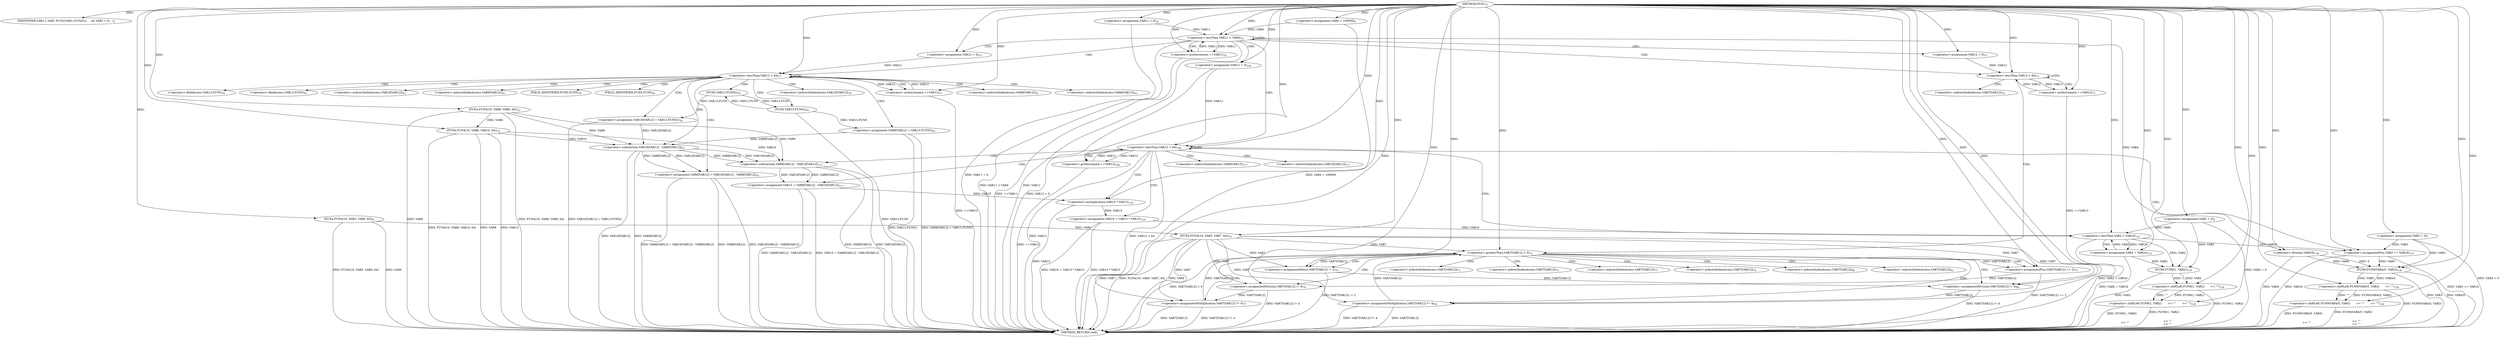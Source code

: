 digraph "FUN1" {  
"8" [label = <(METHOD,FUN1)<SUB>1</SUB>> ]
"202" [label = <(METHOD_RETURN,void)<SUB>1</SUB>> ]
"10" [label = <(IDENTIFIER,VAR1,{
 VAR1 FUN2(VAR1::FUN3());

     int VAR2 = 0;...)<SUB>2</SUB>> ]
"12" [label = <(&lt;operator&gt;.assignment,VAR2 = 0)<SUB>4</SUB>> ]
"16" [label = <(&lt;operator&gt;.assignment,VAR3 = 0)<SUB>5</SUB>> ]
"20" [label = <(&lt;operator&gt;.assignment,VAR4 = 100000)<SUB>6</SUB>> ]
"23" [label = <(FUN4,FUN4(16, VAR5, VAR6, 64))<SUB>8</SUB>> ]
"28" [label = <(FUN4,FUN4(16, VAR5, VAR7, 64))<SUB>10</SUB>> ]
"33" [label = <(FUN4,FUN4(16, VAR8, VAR9, 64))<SUB>12</SUB>> ]
"38" [label = <(FUN4,FUN4(16, VAR8, VAR10, 64))<SUB>14</SUB>> ]
"186" [label = <(&lt;operator&gt;.shiftLeft,FUN9(1, VAR2)


       &lt;&lt; &quot;&quot;
       &lt;&lt; &quot;&quot;)<SUB>129</SUB>> ]
"193" [label = <(&lt;operator&gt;.shiftLeft,FUN9(VAR4/5, VAR3)


       &lt;&lt; &quot;&quot;
       &lt;&lt; &quot;&quot;)<SUB>136</SUB>> ]
"49" [label = <(&lt;operator&gt;.lessThan,VAR11 &lt; VAR4)<SUB>32</SUB>> ]
"52" [label = <(&lt;operator&gt;.preIncrement,++VAR11)<SUB>32</SUB>> ]
"46" [label = <(&lt;operator&gt;.assignment,VAR11 = 0)<SUB>32</SUB>> ]
"187" [label = <(&lt;operator&gt;.shiftLeft,FUN9(1, VAR2)


       &lt;&lt; &quot;&quot;)<SUB>129</SUB>> ]
"194" [label = <(&lt;operator&gt;.shiftLeft,FUN9(VAR4/5, VAR3)


       &lt;&lt; &quot;&quot;)<SUB>136</SUB>> ]
"61" [label = <(&lt;operator&gt;.lessThan,VAR12 &lt; 64)<SUB>37</SUB>> ]
"64" [label = <(&lt;operator&gt;.preIncrement,++VAR12)<SUB>37</SUB>> ]
"101" [label = <(&lt;operator&gt;.lessThan,VAR12 &lt; 64)<SUB>73</SUB>> ]
"104" [label = <(&lt;operator&gt;.preIncrement,++VAR12)<SUB>73</SUB>> ]
"153" [label = <(&lt;operator&gt;.lessThan,VAR12 &lt; 64)<SUB>108</SUB>> ]
"156" [label = <(&lt;operator&gt;.preIncrement,++VAR12)<SUB>108</SUB>> ]
"188" [label = <(FUN9,FUN9(1, VAR2))<SUB>129</SUB>> ]
"195" [label = <(FUN9,FUN9(VAR4/5, VAR3))<SUB>136</SUB>> ]
"58" [label = <(&lt;operator&gt;.assignment,VAR12 = 0)<SUB>37</SUB>> ]
"67" [label = <(&lt;operator&gt;.assignment,VAR10[VAR12] = VAR13.FUN5())<SUB>39</SUB>> ]
"75" [label = <(&lt;operator&gt;.assignment,VAR9[VAR12] = VAR13.FUN5())<SUB>41</SUB>> ]
"83" [label = <(&lt;operator&gt;.assignment,VAR6[VAR12] = VAR10[VAR12] - VAR9[VAR12])<SUB>43</SUB>> ]
"98" [label = <(&lt;operator&gt;.assignment,VAR12 = 0)<SUB>73</SUB>> ]
"150" [label = <(&lt;operator&gt;.assignment,VAR12 = 0)<SUB>108</SUB>> ]
"160" [label = <(&lt;operator&gt;.assignment,VAR15 = VAR9[VAR12] - VAR10[VAR12])<SUB>117</SUB>> ]
"170" [label = <(&lt;operator&gt;.assignment,VAR16 = VAR15 * VAR15)<SUB>120</SUB>> ]
"183" [label = <(&lt;operator&gt;.assignmentPlus,VAR3 += VAR16)<SUB>123</SUB>> ]
"196" [label = <(&lt;operator&gt;.division,VAR4/5)<SUB>136</SUB>> ]
"108" [label = <(&lt;operator&gt;.greaterThan,VAR7[VAR12] &gt; 0)<SUB>74</SUB>> ]
"176" [label = <(&lt;operator&gt;.lessThan,VAR2 &lt; VAR16)<SUB>121</SUB>> ]
"71" [label = <(FUN5,VAR13.FUN5())<SUB>39</SUB>> ]
"79" [label = <(FUN5,VAR13.FUN5())<SUB>41</SUB>> ]
"87" [label = <(&lt;operator&gt;.subtraction,VAR10[VAR12] - VAR9[VAR12])<SUB>43</SUB>> ]
"114" [label = <(&lt;operator&gt;.assignmentPlus,VAR7[VAR12] += 2)<SUB>75</SUB>> ]
"119" [label = <(&lt;operator&gt;.assignmentDivision,VAR7[VAR12] /= 4)<SUB>76</SUB>> ]
"124" [label = <(&lt;operator&gt;.assignmentMultiplication,VAR7[VAR12] *= 4)<SUB>77</SUB>> ]
"162" [label = <(&lt;operator&gt;.subtraction,VAR9[VAR12] - VAR10[VAR12])<SUB>117</SUB>> ]
"172" [label = <(&lt;operator&gt;.multiplication,VAR15 * VAR15)<SUB>120</SUB>> ]
"180" [label = <(&lt;operator&gt;.assignment,VAR2 = VAR16)<SUB>122</SUB>> ]
"131" [label = <(&lt;operator&gt;.assignmentMinus,VAR7[VAR12] -= 2)<SUB>79</SUB>> ]
"136" [label = <(&lt;operator&gt;.assignmentDivision,VAR7[VAR12] /= 4)<SUB>80</SUB>> ]
"141" [label = <(&lt;operator&gt;.assignmentMultiplication,VAR7[VAR12] *= 4)<SUB>82</SUB>> ]
"68" [label = <(&lt;operator&gt;.indirectIndexAccess,VAR10[VAR12])<SUB>39</SUB>> ]
"76" [label = <(&lt;operator&gt;.indirectIndexAccess,VAR9[VAR12])<SUB>41</SUB>> ]
"84" [label = <(&lt;operator&gt;.indirectIndexAccess,VAR6[VAR12])<SUB>43</SUB>> ]
"72" [label = <(&lt;operator&gt;.fieldAccess,VAR13.FUN5)<SUB>39</SUB>> ]
"80" [label = <(&lt;operator&gt;.fieldAccess,VAR13.FUN5)<SUB>41</SUB>> ]
"88" [label = <(&lt;operator&gt;.indirectIndexAccess,VAR10[VAR12])<SUB>43</SUB>> ]
"91" [label = <(&lt;operator&gt;.indirectIndexAccess,VAR9[VAR12])<SUB>43</SUB>> ]
"109" [label = <(&lt;operator&gt;.indirectIndexAccess,VAR7[VAR12])<SUB>74</SUB>> ]
"163" [label = <(&lt;operator&gt;.indirectIndexAccess,VAR9[VAR12])<SUB>117</SUB>> ]
"166" [label = <(&lt;operator&gt;.indirectIndexAccess,VAR10[VAR12])<SUB>117</SUB>> ]
"74" [label = <(FIELD_IDENTIFIER,FUN5,FUN5)<SUB>39</SUB>> ]
"82" [label = <(FIELD_IDENTIFIER,FUN5,FUN5)<SUB>41</SUB>> ]
"115" [label = <(&lt;operator&gt;.indirectIndexAccess,VAR7[VAR12])<SUB>75</SUB>> ]
"120" [label = <(&lt;operator&gt;.indirectIndexAccess,VAR7[VAR12])<SUB>76</SUB>> ]
"125" [label = <(&lt;operator&gt;.indirectIndexAccess,VAR7[VAR12])<SUB>77</SUB>> ]
"132" [label = <(&lt;operator&gt;.indirectIndexAccess,VAR7[VAR12])<SUB>79</SUB>> ]
"137" [label = <(&lt;operator&gt;.indirectIndexAccess,VAR7[VAR12])<SUB>80</SUB>> ]
"142" [label = <(&lt;operator&gt;.indirectIndexAccess,VAR7[VAR12])<SUB>82</SUB>> ]
  "12" -> "202"  [ label = "DDG: VAR2 = 0"] 
  "16" -> "202"  [ label = "DDG: VAR3 = 0"] 
  "20" -> "202"  [ label = "DDG: VAR4 = 100000"] 
  "23" -> "202"  [ label = "DDG: VAR6"] 
  "23" -> "202"  [ label = "DDG: FUN4(16, VAR5, VAR6, 64)"] 
  "28" -> "202"  [ label = "DDG: VAR5"] 
  "28" -> "202"  [ label = "DDG: VAR7"] 
  "28" -> "202"  [ label = "DDG: FUN4(16, VAR5, VAR7, 64)"] 
  "33" -> "202"  [ label = "DDG: VAR9"] 
  "33" -> "202"  [ label = "DDG: FUN4(16, VAR8, VAR9, 64)"] 
  "38" -> "202"  [ label = "DDG: VAR8"] 
  "38" -> "202"  [ label = "DDG: VAR10"] 
  "38" -> "202"  [ label = "DDG: FUN4(16, VAR8, VAR10, 64)"] 
  "46" -> "202"  [ label = "DDG: VAR11 = 0"] 
  "49" -> "202"  [ label = "DDG: VAR11"] 
  "49" -> "202"  [ label = "DDG: VAR11 &lt; VAR4"] 
  "188" -> "202"  [ label = "DDG: VAR2"] 
  "187" -> "202"  [ label = "DDG: FUN9(1, VAR2)"] 
  "186" -> "202"  [ label = "DDG: FUN9(1, VAR2)


       &lt;&lt; &quot;&quot;"] 
  "186" -> "202"  [ label = "DDG: FUN9(1, VAR2)


       &lt;&lt; &quot;&quot;
       &lt;&lt; &quot;&quot;"] 
  "196" -> "202"  [ label = "DDG: VAR4"] 
  "195" -> "202"  [ label = "DDG: VAR4/5"] 
  "195" -> "202"  [ label = "DDG: VAR3"] 
  "194" -> "202"  [ label = "DDG: FUN9(VAR4/5, VAR3)"] 
  "193" -> "202"  [ label = "DDG: FUN9(VAR4/5, VAR3)


       &lt;&lt; &quot;&quot;"] 
  "193" -> "202"  [ label = "DDG: FUN9(VAR4/5, VAR3)


       &lt;&lt; &quot;&quot;
       &lt;&lt; &quot;&quot;"] 
  "150" -> "202"  [ label = "DDG: VAR12 = 0"] 
  "153" -> "202"  [ label = "DDG: VAR12"] 
  "153" -> "202"  [ label = "DDG: VAR12 &lt; 64"] 
  "52" -> "202"  [ label = "DDG: ++VAR11"] 
  "162" -> "202"  [ label = "DDG: VAR9[VAR12]"] 
  "162" -> "202"  [ label = "DDG: VAR10[VAR12]"] 
  "160" -> "202"  [ label = "DDG: VAR9[VAR12] - VAR10[VAR12]"] 
  "160" -> "202"  [ label = "DDG: VAR15 = VAR9[VAR12] - VAR10[VAR12]"] 
  "172" -> "202"  [ label = "DDG: VAR15"] 
  "170" -> "202"  [ label = "DDG: VAR15 * VAR15"] 
  "170" -> "202"  [ label = "DDG: VAR16 = VAR15 * VAR15"] 
  "176" -> "202"  [ label = "DDG: VAR2 &lt; VAR16"] 
  "180" -> "202"  [ label = "DDG: VAR2 = VAR16"] 
  "183" -> "202"  [ label = "DDG: VAR16"] 
  "183" -> "202"  [ label = "DDG: VAR3 += VAR16"] 
  "156" -> "202"  [ label = "DDG: ++VAR12"] 
  "108" -> "202"  [ label = "DDG: VAR7[VAR12] &gt; 0"] 
  "131" -> "202"  [ label = "DDG: VAR7[VAR12] -= 2"] 
  "136" -> "202"  [ label = "DDG: VAR7[VAR12] /= 4"] 
  "141" -> "202"  [ label = "DDG: VAR7[VAR12]"] 
  "141" -> "202"  [ label = "DDG: VAR7[VAR12] *= 4"] 
  "114" -> "202"  [ label = "DDG: VAR7[VAR12] += 2"] 
  "119" -> "202"  [ label = "DDG: VAR7[VAR12] /= 4"] 
  "124" -> "202"  [ label = "DDG: VAR7[VAR12]"] 
  "124" -> "202"  [ label = "DDG: VAR7[VAR12] *= 4"] 
  "104" -> "202"  [ label = "DDG: ++VAR12"] 
  "67" -> "202"  [ label = "DDG: VAR10[VAR12] = VAR13.FUN5()"] 
  "79" -> "202"  [ label = "DDG: VAR13.FUN5"] 
  "75" -> "202"  [ label = "DDG: VAR13.FUN5()"] 
  "75" -> "202"  [ label = "DDG: VAR9[VAR12] = VAR13.FUN5()"] 
  "83" -> "202"  [ label = "DDG: VAR6[VAR12]"] 
  "87" -> "202"  [ label = "DDG: VAR10[VAR12]"] 
  "87" -> "202"  [ label = "DDG: VAR9[VAR12]"] 
  "83" -> "202"  [ label = "DDG: VAR10[VAR12] - VAR9[VAR12]"] 
  "83" -> "202"  [ label = "DDG: VAR6[VAR12] = VAR10[VAR12] - VAR9[VAR12]"] 
  "64" -> "202"  [ label = "DDG: ++VAR12"] 
  "8" -> "10"  [ label = "DDG: "] 
  "8" -> "12"  [ label = "DDG: "] 
  "8" -> "16"  [ label = "DDG: "] 
  "8" -> "20"  [ label = "DDG: "] 
  "8" -> "23"  [ label = "DDG: "] 
  "8" -> "28"  [ label = "DDG: "] 
  "23" -> "28"  [ label = "DDG: VAR5"] 
  "8" -> "33"  [ label = "DDG: "] 
  "8" -> "38"  [ label = "DDG: "] 
  "33" -> "38"  [ label = "DDG: VAR8"] 
  "187" -> "186"  [ label = "DDG: FUN9(1, VAR2)"] 
  "187" -> "186"  [ label = "DDG: &quot;&quot;"] 
  "8" -> "186"  [ label = "DDG: "] 
  "194" -> "193"  [ label = "DDG: FUN9(VAR4/5, VAR3)"] 
  "194" -> "193"  [ label = "DDG: &quot;&quot;"] 
  "8" -> "193"  [ label = "DDG: "] 
  "8" -> "46"  [ label = "DDG: "] 
  "46" -> "49"  [ label = "DDG: VAR11"] 
  "52" -> "49"  [ label = "DDG: VAR11"] 
  "8" -> "49"  [ label = "DDG: "] 
  "20" -> "49"  [ label = "DDG: VAR4"] 
  "49" -> "52"  [ label = "DDG: VAR11"] 
  "8" -> "52"  [ label = "DDG: "] 
  "188" -> "187"  [ label = "DDG: 1"] 
  "188" -> "187"  [ label = "DDG: VAR2"] 
  "8" -> "187"  [ label = "DDG: "] 
  "195" -> "194"  [ label = "DDG: VAR4/5"] 
  "195" -> "194"  [ label = "DDG: VAR3"] 
  "8" -> "194"  [ label = "DDG: "] 
  "8" -> "188"  [ label = "DDG: "] 
  "12" -> "188"  [ label = "DDG: VAR2"] 
  "176" -> "188"  [ label = "DDG: VAR2"] 
  "180" -> "188"  [ label = "DDG: VAR2"] 
  "196" -> "195"  [ label = "DDG: VAR4"] 
  "196" -> "195"  [ label = "DDG: 5"] 
  "16" -> "195"  [ label = "DDG: VAR3"] 
  "183" -> "195"  [ label = "DDG: VAR3"] 
  "8" -> "195"  [ label = "DDG: "] 
  "8" -> "58"  [ label = "DDG: "] 
  "58" -> "61"  [ label = "DDG: VAR12"] 
  "64" -> "61"  [ label = "DDG: VAR12"] 
  "8" -> "61"  [ label = "DDG: "] 
  "61" -> "64"  [ label = "DDG: VAR12"] 
  "8" -> "64"  [ label = "DDG: "] 
  "71" -> "67"  [ label = "DDG: VAR13.FUN5"] 
  "79" -> "75"  [ label = "DDG: VAR13.FUN5"] 
  "87" -> "83"  [ label = "DDG: VAR10[VAR12]"] 
  "87" -> "83"  [ label = "DDG: VAR9[VAR12]"] 
  "8" -> "98"  [ label = "DDG: "] 
  "98" -> "101"  [ label = "DDG: VAR12"] 
  "104" -> "101"  [ label = "DDG: VAR12"] 
  "8" -> "101"  [ label = "DDG: "] 
  "101" -> "104"  [ label = "DDG: VAR12"] 
  "8" -> "104"  [ label = "DDG: "] 
  "8" -> "150"  [ label = "DDG: "] 
  "150" -> "153"  [ label = "DDG: VAR12"] 
  "156" -> "153"  [ label = "DDG: VAR12"] 
  "8" -> "153"  [ label = "DDG: "] 
  "153" -> "156"  [ label = "DDG: VAR12"] 
  "8" -> "156"  [ label = "DDG: "] 
  "162" -> "160"  [ label = "DDG: VAR9[VAR12]"] 
  "162" -> "160"  [ label = "DDG: VAR10[VAR12]"] 
  "172" -> "170"  [ label = "DDG: VAR15"] 
  "176" -> "183"  [ label = "DDG: VAR16"] 
  "8" -> "183"  [ label = "DDG: "] 
  "49" -> "196"  [ label = "DDG: VAR4"] 
  "8" -> "196"  [ label = "DDG: "] 
  "16" -> "183"  [ label = "DDG: VAR3"] 
  "79" -> "71"  [ label = "DDG: VAR13.FUN5"] 
  "71" -> "79"  [ label = "DDG: VAR13.FUN5"] 
  "38" -> "87"  [ label = "DDG: VAR10"] 
  "67" -> "87"  [ label = "DDG: VAR10[VAR12]"] 
  "33" -> "87"  [ label = "DDG: VAR9"] 
  "75" -> "87"  [ label = "DDG: VAR9[VAR12]"] 
  "28" -> "108"  [ label = "DDG: VAR7"] 
  "141" -> "108"  [ label = "DDG: VAR7[VAR12]"] 
  "124" -> "108"  [ label = "DDG: VAR7[VAR12]"] 
  "8" -> "108"  [ label = "DDG: "] 
  "8" -> "114"  [ label = "DDG: "] 
  "8" -> "119"  [ label = "DDG: "] 
  "8" -> "124"  [ label = "DDG: "] 
  "33" -> "162"  [ label = "DDG: VAR9"] 
  "87" -> "162"  [ label = "DDG: VAR9[VAR12]"] 
  "38" -> "162"  [ label = "DDG: VAR10"] 
  "87" -> "162"  [ label = "DDG: VAR10[VAR12]"] 
  "160" -> "172"  [ label = "DDG: VAR15"] 
  "8" -> "172"  [ label = "DDG: "] 
  "12" -> "176"  [ label = "DDG: VAR2"] 
  "180" -> "176"  [ label = "DDG: VAR2"] 
  "8" -> "176"  [ label = "DDG: "] 
  "170" -> "176"  [ label = "DDG: VAR16"] 
  "176" -> "180"  [ label = "DDG: VAR16"] 
  "8" -> "180"  [ label = "DDG: "] 
  "28" -> "114"  [ label = "DDG: VAR7"] 
  "108" -> "114"  [ label = "DDG: VAR7[VAR12]"] 
  "28" -> "119"  [ label = "DDG: VAR7"] 
  "114" -> "119"  [ label = "DDG: VAR7[VAR12]"] 
  "28" -> "124"  [ label = "DDG: VAR7"] 
  "119" -> "124"  [ label = "DDG: VAR7[VAR12]"] 
  "8" -> "131"  [ label = "DDG: "] 
  "8" -> "136"  [ label = "DDG: "] 
  "8" -> "141"  [ label = "DDG: "] 
  "28" -> "131"  [ label = "DDG: VAR7"] 
  "108" -> "131"  [ label = "DDG: VAR7[VAR12]"] 
  "28" -> "136"  [ label = "DDG: VAR7"] 
  "131" -> "136"  [ label = "DDG: VAR7[VAR12]"] 
  "28" -> "141"  [ label = "DDG: VAR7"] 
  "136" -> "141"  [ label = "DDG: VAR7[VAR12]"] 
  "49" -> "98"  [ label = "CDG: "] 
  "49" -> "52"  [ label = "CDG: "] 
  "49" -> "150"  [ label = "CDG: "] 
  "49" -> "153"  [ label = "CDG: "] 
  "49" -> "101"  [ label = "CDG: "] 
  "49" -> "58"  [ label = "CDG: "] 
  "49" -> "61"  [ label = "CDG: "] 
  "49" -> "49"  [ label = "CDG: "] 
  "61" -> "68"  [ label = "CDG: "] 
  "61" -> "64"  [ label = "CDG: "] 
  "61" -> "75"  [ label = "CDG: "] 
  "61" -> "84"  [ label = "CDG: "] 
  "61" -> "67"  [ label = "CDG: "] 
  "61" -> "74"  [ label = "CDG: "] 
  "61" -> "76"  [ label = "CDG: "] 
  "61" -> "87"  [ label = "CDG: "] 
  "61" -> "91"  [ label = "CDG: "] 
  "61" -> "79"  [ label = "CDG: "] 
  "61" -> "80"  [ label = "CDG: "] 
  "61" -> "61"  [ label = "CDG: "] 
  "61" -> "88"  [ label = "CDG: "] 
  "61" -> "72"  [ label = "CDG: "] 
  "61" -> "82"  [ label = "CDG: "] 
  "61" -> "83"  [ label = "CDG: "] 
  "61" -> "71"  [ label = "CDG: "] 
  "101" -> "104"  [ label = "CDG: "] 
  "101" -> "101"  [ label = "CDG: "] 
  "101" -> "108"  [ label = "CDG: "] 
  "101" -> "109"  [ label = "CDG: "] 
  "153" -> "163"  [ label = "CDG: "] 
  "153" -> "162"  [ label = "CDG: "] 
  "153" -> "153"  [ label = "CDG: "] 
  "153" -> "170"  [ label = "CDG: "] 
  "153" -> "160"  [ label = "CDG: "] 
  "153" -> "183"  [ label = "CDG: "] 
  "153" -> "166"  [ label = "CDG: "] 
  "153" -> "176"  [ label = "CDG: "] 
  "153" -> "156"  [ label = "CDG: "] 
  "153" -> "172"  [ label = "CDG: "] 
  "108" -> "115"  [ label = "CDG: "] 
  "108" -> "120"  [ label = "CDG: "] 
  "108" -> "136"  [ label = "CDG: "] 
  "108" -> "114"  [ label = "CDG: "] 
  "108" -> "131"  [ label = "CDG: "] 
  "108" -> "132"  [ label = "CDG: "] 
  "108" -> "119"  [ label = "CDG: "] 
  "108" -> "137"  [ label = "CDG: "] 
  "108" -> "141"  [ label = "CDG: "] 
  "108" -> "142"  [ label = "CDG: "] 
  "108" -> "124"  [ label = "CDG: "] 
  "108" -> "125"  [ label = "CDG: "] 
  "176" -> "180"  [ label = "CDG: "] 
}
